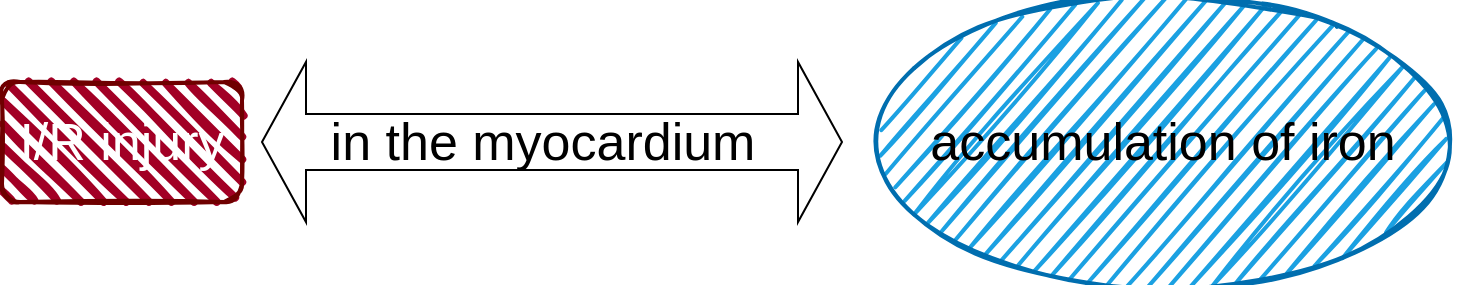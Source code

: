 <mxfile version="20.2.3" type="github">
  <diagram id="ZDVxguQ0t6YCOGnZj4uX" name="Page-1">
    <mxGraphModel dx="946" dy="646" grid="1" gridSize="10" guides="1" tooltips="1" connect="1" arrows="1" fold="1" page="1" pageScale="1" pageWidth="850" pageHeight="1100" math="0" shadow="0">
      <root>
        <mxCell id="0" />
        <mxCell id="1" parent="0" />
        <mxCell id="36k2rpFEE7gK9vehv4lz-1" value="&lt;font style=&quot;font-size: 26px;&quot;&gt;I/R injury&lt;/font&gt;" style="rounded=1;whiteSpace=wrap;html=1;strokeWidth=2;fillWeight=4;hachureGap=8;hachureAngle=45;fillColor=#a20025;sketch=1;fontColor=#ffffff;strokeColor=#6F0000;" vertex="1" parent="1">
          <mxGeometry x="120" y="140" width="120" height="60" as="geometry" />
        </mxCell>
        <mxCell id="36k2rpFEE7gK9vehv4lz-2" value="" style="ellipse;whiteSpace=wrap;html=1;strokeWidth=2;fillWeight=2;hachureGap=8;fillStyle=dots;sketch=1;fillColor=#1ba1e2;strokeColor=#006EAF;fontColor=#ffffff;" vertex="1" parent="1">
          <mxGeometry x="550" y="100" width="300" height="140" as="geometry" />
        </mxCell>
        <mxCell id="36k2rpFEE7gK9vehv4lz-4" value="accumulation of iron" style="text;html=1;align=center;verticalAlign=middle;resizable=0;points=[];autosize=1;strokeColor=none;fillColor=none;fontSize=26;" vertex="1" parent="1">
          <mxGeometry x="570" y="150" width="260" height="40" as="geometry" />
        </mxCell>
        <mxCell id="36k2rpFEE7gK9vehv4lz-8" value="" style="html=1;shadow=0;dashed=0;align=center;verticalAlign=middle;shape=mxgraph.arrows2.twoWayArrow;dy=0.65;dx=22;fontSize=26;fillColor=none;" vertex="1" parent="1">
          <mxGeometry x="250" y="130" width="290" height="80" as="geometry" />
        </mxCell>
        <mxCell id="36k2rpFEE7gK9vehv4lz-9" value="in the myocardium" style="text;html=1;align=center;verticalAlign=middle;resizable=0;points=[];autosize=1;strokeColor=none;fillColor=none;fontSize=26;" vertex="1" parent="1">
          <mxGeometry x="270" y="150" width="240" height="40" as="geometry" />
        </mxCell>
      </root>
    </mxGraphModel>
  </diagram>
</mxfile>
